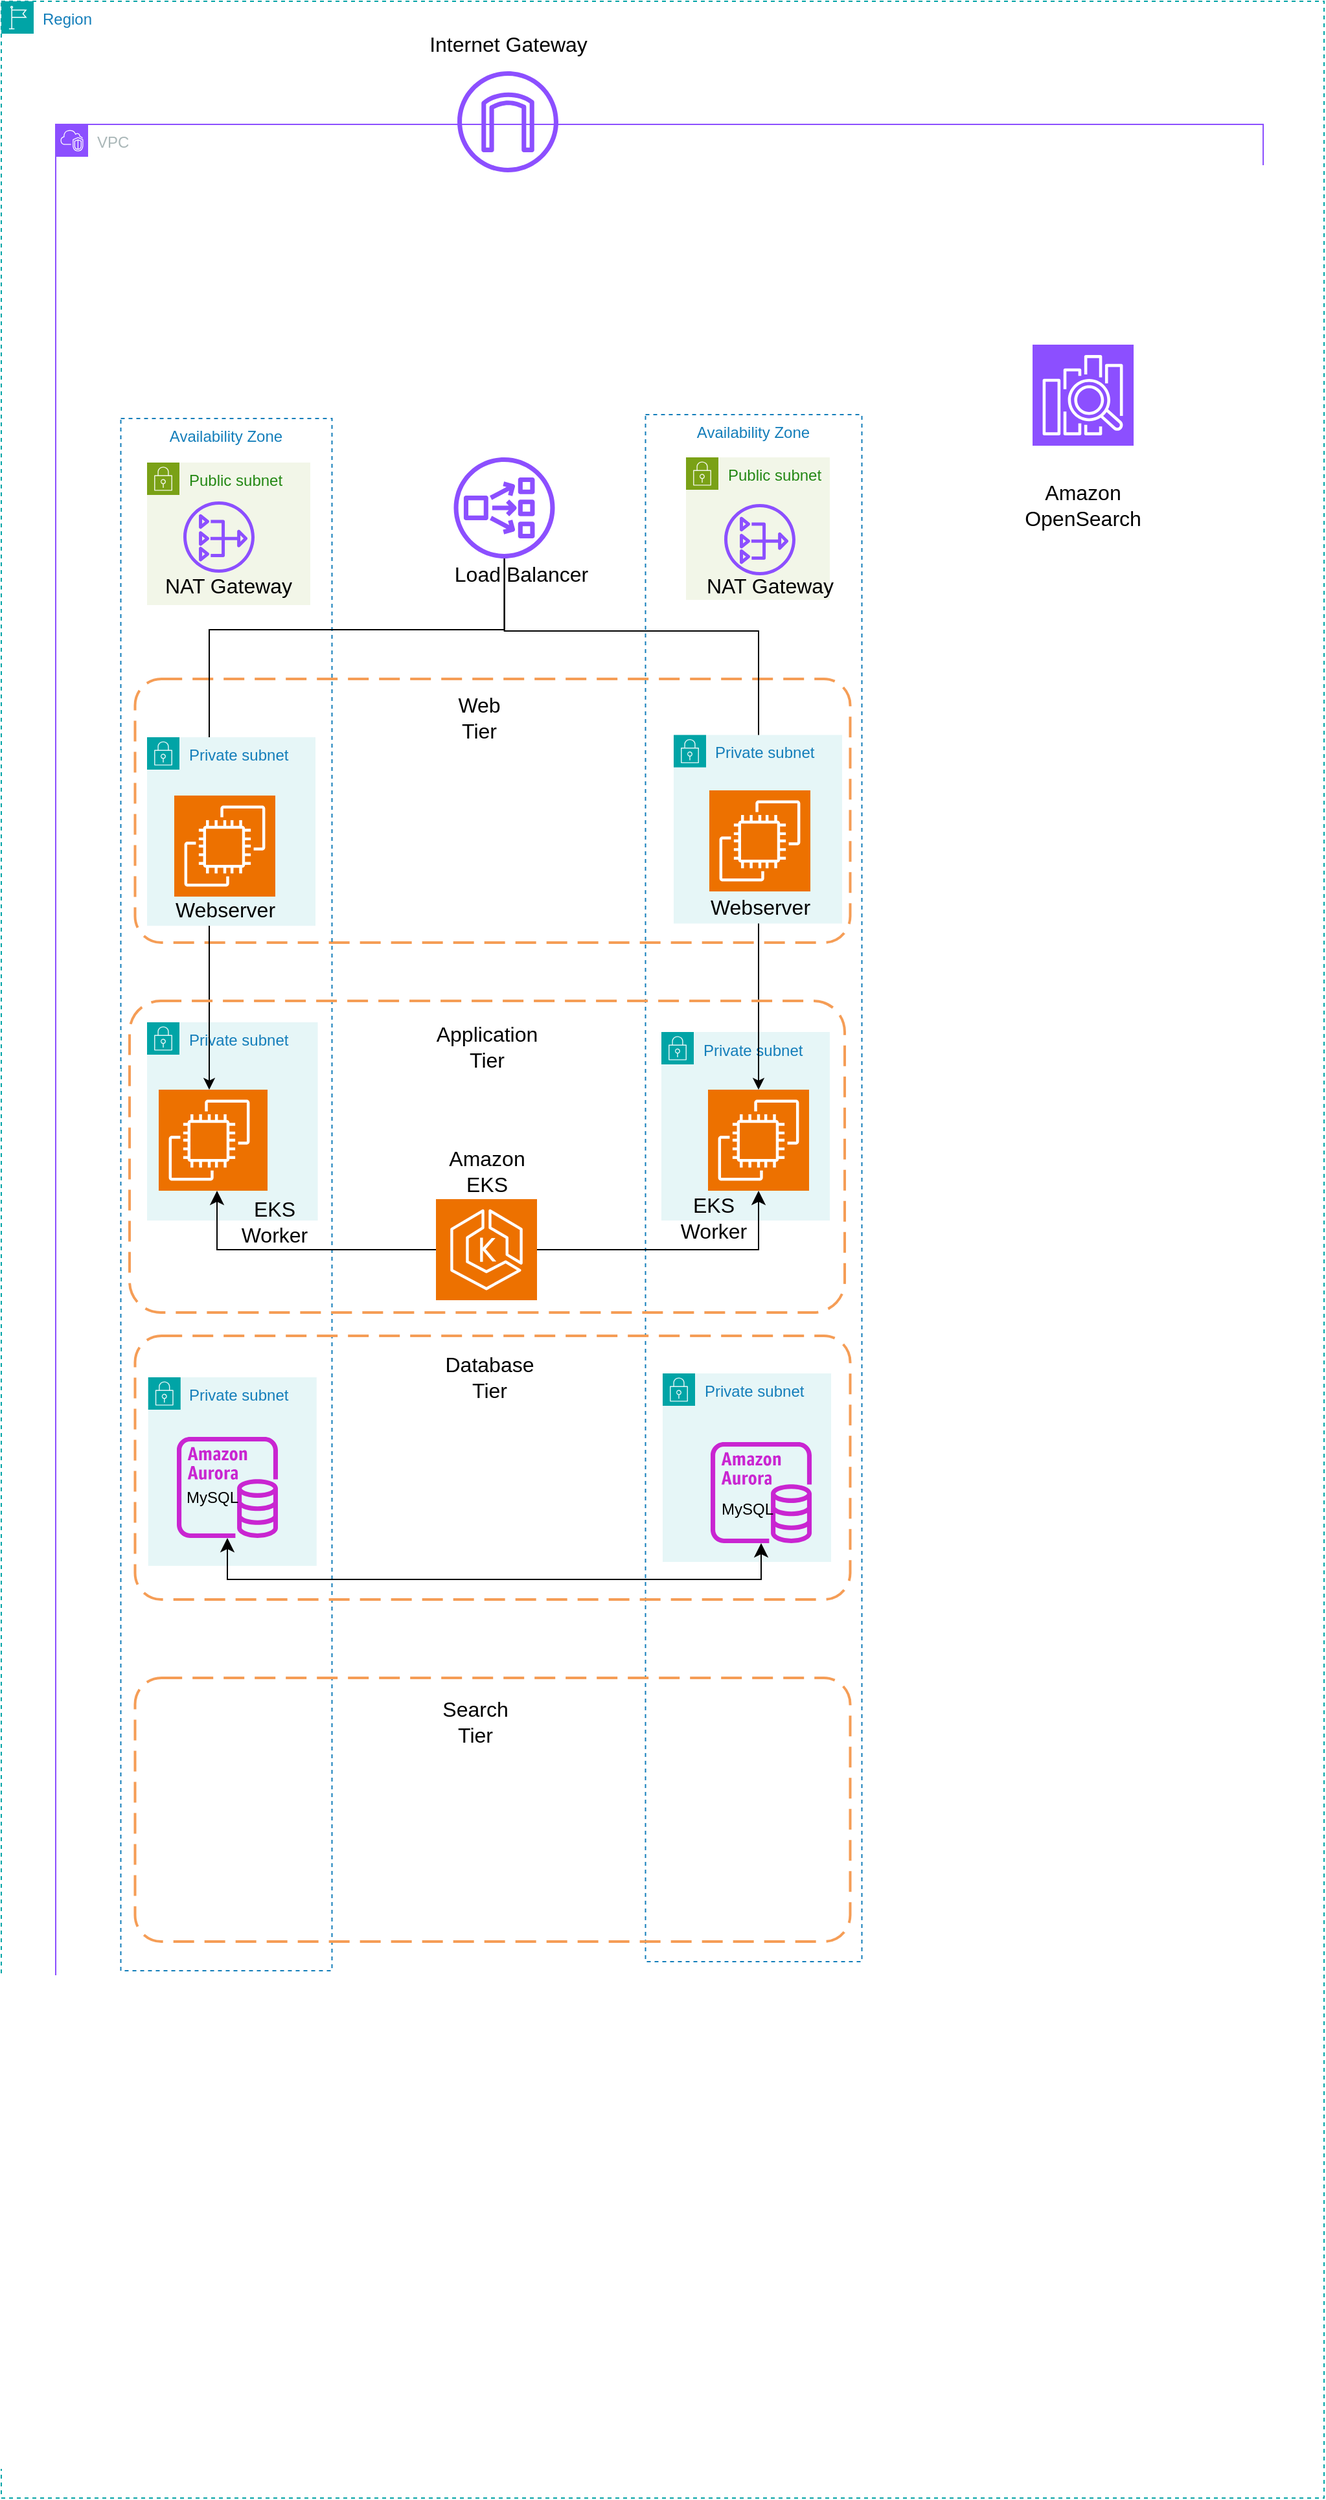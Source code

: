 <mxfile version="24.0.1" type="github">
  <diagram name="Page-1" id="wQiRSYRRvw66UvvO1vQl">
    <mxGraphModel dx="2074" dy="1554" grid="0" gridSize="10" guides="1" tooltips="1" connect="1" arrows="1" fold="1" page="0" pageScale="1" pageWidth="827" pageHeight="1169" math="0" shadow="0">
      <root>
        <mxCell id="0" />
        <mxCell id="1" parent="0" />
        <mxCell id="adOTMJZDt64ZFiTlyUBh-25" value="Private subnet" style="points=[[0,0],[0.25,0],[0.5,0],[0.75,0],[1,0],[1,0.25],[1,0.5],[1,0.75],[1,1],[0.75,1],[0.5,1],[0.25,1],[0,1],[0,0.75],[0,0.5],[0,0.25]];outlineConnect=0;gradientColor=none;html=1;whiteSpace=wrap;fontSize=12;fontStyle=0;container=0;pointerEvents=0;collapsible=0;recursiveResize=0;shape=mxgraph.aws4.group;grIcon=mxgraph.aws4.group_security_group;grStroke=0;strokeColor=#00A4A6;fillColor=#E6F6F7;verticalAlign=top;align=left;spacingLeft=30;fontColor=#147EBA;dashed=0;" vertex="1" parent="1">
          <mxGeometry x="730.5" y="832" width="130" height="145.5" as="geometry" />
        </mxCell>
        <mxCell id="adOTMJZDt64ZFiTlyUBh-24" value="Private subnet" style="points=[[0,0],[0.25,0],[0.5,0],[0.75,0],[1,0],[1,0.25],[1,0.5],[1,0.75],[1,1],[0.75,1],[0.5,1],[0.25,1],[0,1],[0,0.75],[0,0.5],[0,0.25]];outlineConnect=0;gradientColor=none;html=1;whiteSpace=wrap;fontSize=12;fontStyle=0;container=0;pointerEvents=0;collapsible=0;recursiveResize=0;shape=mxgraph.aws4.group;grIcon=mxgraph.aws4.group_security_group;grStroke=0;strokeColor=#00A4A6;fillColor=#E6F6F7;verticalAlign=top;align=left;spacingLeft=30;fontColor=#147EBA;dashed=0;" vertex="1" parent="1">
          <mxGeometry x="333.38" y="835" width="130" height="145.5" as="geometry" />
        </mxCell>
        <mxCell id="adOTMJZDt64ZFiTlyUBh-13" value="" style="rounded=1;arcSize=10;dashed=1;strokeColor=#F59D56;fillColor=none;gradientColor=none;dashPattern=8 4;strokeWidth=2;" vertex="1" parent="1">
          <mxGeometry x="323.25" y="296" width="552" height="203.5" as="geometry" />
        </mxCell>
        <mxCell id="LCZvXdwWNyGgl8HGmZK4-23" value="Availability Zone" style="fillColor=none;strokeColor=#147EBA;dashed=1;verticalAlign=top;fontStyle=0;fontColor=#147EBA;whiteSpace=wrap;html=1;" parent="1" vertex="1">
          <mxGeometry x="717.25" y="92" width="167" height="1194" as="geometry" />
        </mxCell>
        <mxCell id="LCZvXdwWNyGgl8HGmZK4-22" value="Availability Zone" style="fillColor=none;strokeColor=#147EBA;dashed=1;verticalAlign=top;fontStyle=0;fontColor=#147EBA;whiteSpace=wrap;html=1;" parent="1" vertex="1">
          <mxGeometry x="312.25" y="95" width="163" height="1198" as="geometry" />
        </mxCell>
        <mxCell id="LCZvXdwWNyGgl8HGmZK4-93" value="Private subnet" style="points=[[0,0],[0.25,0],[0.5,0],[0.75,0],[1,0],[1,0.25],[1,0.5],[1,0.75],[1,1],[0.75,1],[0.5,1],[0.25,1],[0,1],[0,0.75],[0,0.5],[0,0.25]];outlineConnect=0;gradientColor=none;html=1;whiteSpace=wrap;fontSize=12;fontStyle=0;container=1;pointerEvents=0;collapsible=0;recursiveResize=0;shape=mxgraph.aws4.group;grIcon=mxgraph.aws4.group_security_group;grStroke=0;strokeColor=#00A4A6;fillColor=#E6F6F7;verticalAlign=top;align=left;spacingLeft=30;fontColor=#147EBA;dashed=0;" parent="1" vertex="1">
          <mxGeometry x="332.5" y="561" width="131.75" height="153" as="geometry" />
        </mxCell>
        <mxCell id="LCZvXdwWNyGgl8HGmZK4-37" value="" style="sketch=0;points=[[0,0,0],[0.25,0,0],[0.5,0,0],[0.75,0,0],[1,0,0],[0,1,0],[0.25,1,0],[0.5,1,0],[0.75,1,0],[1,1,0],[0,0.25,0],[0,0.5,0],[0,0.75,0],[1,0.25,0],[1,0.5,0],[1,0.75,0]];outlineConnect=0;fontColor=#232F3E;fillColor=#ED7100;strokeColor=#ffffff;dashed=0;verticalLabelPosition=bottom;verticalAlign=top;align=center;html=1;fontSize=12;fontStyle=0;aspect=fixed;shape=mxgraph.aws4.resourceIcon;resIcon=mxgraph.aws4.ec2;" parent="LCZvXdwWNyGgl8HGmZK4-93" vertex="1">
          <mxGeometry x="15" y="52" width="78" height="78" as="geometry" />
        </mxCell>
        <mxCell id="LCZvXdwWNyGgl8HGmZK4-94" value="Private subnet" style="points=[[0,0],[0.25,0],[0.5,0],[0.75,0],[1,0],[1,0.25],[1,0.5],[1,0.75],[1,1],[0.75,1],[0.5,1],[0.25,1],[0,1],[0,0.75],[0,0.5],[0,0.25]];outlineConnect=0;gradientColor=none;html=1;whiteSpace=wrap;fontSize=12;fontStyle=0;container=0;pointerEvents=0;collapsible=0;recursiveResize=0;shape=mxgraph.aws4.group;grIcon=mxgraph.aws4.group_security_group;grStroke=0;strokeColor=#00A4A6;fillColor=#E6F6F7;verticalAlign=top;align=left;spacingLeft=30;fontColor=#147EBA;dashed=0;" parent="1" vertex="1">
          <mxGeometry x="729.5" y="568.5" width="130" height="145.5" as="geometry" />
        </mxCell>
        <mxCell id="LCZvXdwWNyGgl8HGmZK4-21" value="Region" style="points=[[0,0],[0.25,0],[0.5,0],[0.75,0],[1,0],[1,0.25],[1,0.5],[1,0.75],[1,1],[0.75,1],[0.5,1],[0.25,1],[0,1],[0,0.75],[0,0.5],[0,0.25]];outlineConnect=0;gradientColor=none;html=1;whiteSpace=wrap;fontSize=12;fontStyle=0;container=0;pointerEvents=0;collapsible=0;recursiveResize=0;shape=mxgraph.aws4.group;grIcon=mxgraph.aws4.group_region;strokeColor=#00A4A6;fillColor=none;verticalAlign=top;align=left;spacingLeft=30;fontColor=#147EBA;dashed=1;" parent="1" vertex="1">
          <mxGeometry x="220" y="-227" width="1021" height="1927" as="geometry" />
        </mxCell>
        <mxCell id="LCZvXdwWNyGgl8HGmZK4-55" value="" style="edgeStyle=orthogonalEdgeStyle;rounded=0;orthogonalLoop=1;jettySize=auto;html=1;fontSize=12;startSize=8;endSize=8;entryX=0.5;entryY=1;entryDx=0;entryDy=0;entryPerimeter=0;" parent="1" source="LCZvXdwWNyGgl8HGmZK4-36" target="LCZvXdwWNyGgl8HGmZK4-37" edge="1">
          <mxGeometry relative="1" as="geometry">
            <mxPoint x="495.5" y="684" as="targetPoint" />
          </mxGeometry>
        </mxCell>
        <mxCell id="LCZvXdwWNyGgl8HGmZK4-36" value="" style="sketch=0;points=[[0,0,0],[0.25,0,0],[0.5,0,0],[0.75,0,0],[1,0,0],[0,1,0],[0.25,1,0],[0.5,1,0],[0.75,1,0],[1,1,0],[0,0.25,0],[0,0.5,0],[0,0.75,0],[1,0.25,0],[1,0.5,0],[1,0.75,0]];outlineConnect=0;fontColor=#232F3E;fillColor=#ED7100;strokeColor=#ffffff;dashed=0;verticalLabelPosition=bottom;verticalAlign=top;align=center;html=1;fontSize=12;fontStyle=0;aspect=fixed;shape=mxgraph.aws4.resourceIcon;resIcon=mxgraph.aws4.eks;" parent="1" vertex="1">
          <mxGeometry x="555.5" y="697.5" width="78" height="78" as="geometry" />
        </mxCell>
        <mxCell id="LCZvXdwWNyGgl8HGmZK4-38" value="" style="sketch=0;points=[[0,0,0],[0.25,0,0],[0.5,0,0],[0.75,0,0],[1,0,0],[0,1,0],[0.25,1,0],[0.5,1,0],[0.75,1,0],[1,1,0],[0,0.25,0],[0,0.5,0],[0,0.75,0],[1,0.25,0],[1,0.5,0],[1,0.75,0]];outlineConnect=0;fontColor=#232F3E;fillColor=#ED7100;strokeColor=#ffffff;dashed=0;verticalLabelPosition=bottom;verticalAlign=top;align=center;html=1;fontSize=12;fontStyle=0;aspect=fixed;shape=mxgraph.aws4.resourceIcon;resIcon=mxgraph.aws4.ec2;" parent="1" vertex="1">
          <mxGeometry x="765.5" y="613" width="78" height="78" as="geometry" />
        </mxCell>
        <mxCell id="LCZvXdwWNyGgl8HGmZK4-43" value="" style="sketch=0;outlineConnect=0;fontColor=#232F3E;gradientColor=none;fillColor=#C925D1;strokeColor=none;dashed=0;verticalLabelPosition=bottom;verticalAlign=top;align=center;html=1;fontSize=12;fontStyle=0;aspect=fixed;pointerEvents=1;shape=mxgraph.aws4.aurora_instance;" parent="1" vertex="1">
          <mxGeometry x="355.5" y="881" width="78" height="78" as="geometry" />
        </mxCell>
        <mxCell id="LCZvXdwWNyGgl8HGmZK4-46" value="" style="sketch=0;outlineConnect=0;fontColor=#232F3E;gradientColor=none;fillColor=#C925D1;strokeColor=none;dashed=0;verticalLabelPosition=bottom;verticalAlign=top;align=center;html=1;fontSize=12;fontStyle=0;aspect=fixed;pointerEvents=1;shape=mxgraph.aws4.aurora_instance;" parent="1" vertex="1">
          <mxGeometry x="767.5" y="885" width="78" height="78" as="geometry" />
        </mxCell>
        <mxCell id="LCZvXdwWNyGgl8HGmZK4-47" value="" style="sketch=0;points=[[0,0,0],[0.25,0,0],[0.5,0,0],[0.75,0,0],[1,0,0],[0,1,0],[0.25,1,0],[0.5,1,0],[0.75,1,0],[1,1,0],[0,0.25,0],[0,0.5,0],[0,0.75,0],[1,0.25,0],[1,0.5,0],[1,0.75,0]];outlineConnect=0;fontColor=#232F3E;fillColor=#8C4FFF;strokeColor=#ffffff;dashed=0;verticalLabelPosition=bottom;verticalAlign=top;align=center;html=1;fontSize=12;fontStyle=0;aspect=fixed;shape=mxgraph.aws4.resourceIcon;resIcon=mxgraph.aws4.elasticsearch_service;" parent="1" vertex="1">
          <mxGeometry x="1016" y="38" width="78" height="78" as="geometry" />
        </mxCell>
        <mxCell id="LCZvXdwWNyGgl8HGmZK4-48" value="" style="sketch=0;outlineConnect=0;fontColor=#232F3E;gradientColor=none;fillColor=#8C4FFF;strokeColor=none;dashed=0;verticalLabelPosition=bottom;verticalAlign=top;align=center;html=1;fontSize=12;fontStyle=0;aspect=fixed;pointerEvents=1;shape=mxgraph.aws4.network_load_balancer;" parent="1" vertex="1">
          <mxGeometry x="569.25" y="125" width="78" height="78" as="geometry" />
        </mxCell>
        <mxCell id="LCZvXdwWNyGgl8HGmZK4-56" value="" style="edgeStyle=orthogonalEdgeStyle;orthogonalLoop=1;jettySize=auto;html=1;rounded=0;fontSize=12;startSize=8;endSize=8;entryX=0.5;entryY=1;entryDx=0;entryDy=0;entryPerimeter=0;exitX=1;exitY=0.5;exitDx=0;exitDy=0;exitPerimeter=0;" parent="1" source="LCZvXdwWNyGgl8HGmZK4-36" target="LCZvXdwWNyGgl8HGmZK4-38" edge="1">
          <mxGeometry width="120" relative="1" as="geometry">
            <mxPoint x="586.5" y="660" as="sourcePoint" />
            <mxPoint x="706.5" y="660" as="targetPoint" />
          </mxGeometry>
        </mxCell>
        <mxCell id="LCZvXdwWNyGgl8HGmZK4-63" value="Amazon EKS" style="text;strokeColor=none;fillColor=none;html=1;align=center;verticalAlign=middle;whiteSpace=wrap;rounded=0;fontSize=16;" parent="1" vertex="1">
          <mxGeometry x="564.5" y="627" width="60" height="98" as="geometry" />
        </mxCell>
        <mxCell id="LCZvXdwWNyGgl8HGmZK4-65" value="EKS Worker" style="text;strokeColor=none;fillColor=none;html=1;align=center;verticalAlign=middle;whiteSpace=wrap;rounded=0;fontSize=16;" parent="1" vertex="1">
          <mxGeometry x="739.5" y="693" width="60" height="38" as="geometry" />
        </mxCell>
        <mxCell id="LCZvXdwWNyGgl8HGmZK4-69" value="" style="orthogonalLoop=1;jettySize=auto;html=1;rounded=0;fontSize=12;startSize=8;endSize=8;edgeStyle=orthogonalEdgeStyle;startArrow=classic;startFill=1;" parent="1" source="LCZvXdwWNyGgl8HGmZK4-43" target="LCZvXdwWNyGgl8HGmZK4-46" edge="1">
          <mxGeometry width="120" relative="1" as="geometry">
            <mxPoint x="384.5" y="893" as="sourcePoint" />
            <mxPoint x="697.501" y="1136.193" as="targetPoint" />
            <Array as="points">
              <mxPoint x="394.5" y="991" />
              <mxPoint x="806.5" y="991" />
            </Array>
          </mxGeometry>
        </mxCell>
        <mxCell id="LCZvXdwWNyGgl8HGmZK4-71" value="Amazon OpenSearch" style="text;strokeColor=none;fillColor=none;html=1;align=center;verticalAlign=middle;whiteSpace=wrap;rounded=0;fontSize=16;" parent="1" vertex="1">
          <mxGeometry x="1031" y="133.25" width="48" height="58" as="geometry" />
        </mxCell>
        <mxCell id="LCZvXdwWNyGgl8HGmZK4-72" value="&lt;font style=&quot;font-size: 12px;&quot;&gt;MySQL&lt;/font&gt;" style="text;strokeColor=none;fillColor=none;html=1;align=center;verticalAlign=middle;whiteSpace=wrap;rounded=0;fontSize=16;" parent="1" vertex="1">
          <mxGeometry x="352.5" y="911" width="60" height="30" as="geometry" />
        </mxCell>
        <mxCell id="LCZvXdwWNyGgl8HGmZK4-73" value="&lt;font style=&quot;font-size: 12px;&quot;&gt;MySQL&lt;/font&gt;" style="text;strokeColor=none;fillColor=none;html=1;align=center;verticalAlign=middle;whiteSpace=wrap;rounded=0;fontSize=16;" parent="1" vertex="1">
          <mxGeometry x="765.5" y="920" width="60" height="30" as="geometry" />
        </mxCell>
        <mxCell id="LCZvXdwWNyGgl8HGmZK4-74" value="Load Balancer" style="text;strokeColor=none;fillColor=none;html=1;align=center;verticalAlign=middle;whiteSpace=wrap;rounded=0;fontSize=16;" parent="1" vertex="1">
          <mxGeometry x="513.25" y="200" width="217" height="30" as="geometry" />
        </mxCell>
        <mxCell id="LCZvXdwWNyGgl8HGmZK4-90" value="Public subnet" style="points=[[0,0],[0.25,0],[0.5,0],[0.75,0],[1,0],[1,0.25],[1,0.5],[1,0.75],[1,1],[0.75,1],[0.5,1],[0.25,1],[0,1],[0,0.75],[0,0.5],[0,0.25]];outlineConnect=0;gradientColor=none;html=1;whiteSpace=wrap;fontSize=12;fontStyle=0;container=1;pointerEvents=0;collapsible=0;recursiveResize=0;shape=mxgraph.aws4.group;grIcon=mxgraph.aws4.group_security_group;grStroke=0;strokeColor=#7AA116;fillColor=#F2F6E8;verticalAlign=top;align=left;spacingLeft=30;fontColor=#248814;dashed=0;" parent="1" vertex="1">
          <mxGeometry x="332.5" y="129" width="126" height="110" as="geometry" />
        </mxCell>
        <mxCell id="LCZvXdwWNyGgl8HGmZK4-92" value="Public subnet" style="points=[[0,0],[0.25,0],[0.5,0],[0.75,0],[1,0],[1,0.25],[1,0.5],[1,0.75],[1,1],[0.75,1],[0.5,1],[0.25,1],[0,1],[0,0.75],[0,0.5],[0,0.25]];outlineConnect=0;gradientColor=none;html=1;whiteSpace=wrap;fontSize=12;fontStyle=0;container=1;pointerEvents=0;collapsible=0;recursiveResize=0;shape=mxgraph.aws4.group;grIcon=mxgraph.aws4.group_security_group;grStroke=0;strokeColor=#7AA116;fillColor=#F2F6E8;verticalAlign=top;align=left;spacingLeft=30;fontColor=#248814;dashed=0;" parent="1" vertex="1">
          <mxGeometry x="748.5" y="125" width="111" height="110" as="geometry" />
        </mxCell>
        <mxCell id="LCZvXdwWNyGgl8HGmZK4-64" value="EKS Worker" style="text;strokeColor=none;fillColor=none;html=1;align=center;verticalAlign=middle;whiteSpace=wrap;rounded=0;fontSize=16;" parent="1" vertex="1">
          <mxGeometry x="400.5" y="682" width="60" height="66" as="geometry" />
        </mxCell>
        <mxCell id="LCZvXdwWNyGgl8HGmZK4-103" value="" style="sketch=0;outlineConnect=0;fontColor=#232F3E;gradientColor=none;fillColor=#8C4FFF;strokeColor=none;dashed=0;verticalLabelPosition=bottom;verticalAlign=top;align=center;html=1;fontSize=12;fontStyle=0;aspect=fixed;pointerEvents=1;shape=mxgraph.aws4.internet_gateway;" parent="1" vertex="1">
          <mxGeometry x="572" y="-173" width="78" height="78" as="geometry" />
        </mxCell>
        <mxCell id="LCZvXdwWNyGgl8HGmZK4-104" value="Internet Gateway" style="text;strokeColor=none;fillColor=none;html=1;align=center;verticalAlign=middle;whiteSpace=wrap;rounded=0;fontSize=16;" parent="1" vertex="1">
          <mxGeometry x="502.5" y="-209" width="217" height="30" as="geometry" />
        </mxCell>
        <mxCell id="LCZvXdwWNyGgl8HGmZK4-89" value="VPC" style="points=[[0,0],[0.25,0],[0.5,0],[0.75,0],[1,0],[1,0.25],[1,0.5],[1,0.75],[1,1],[0.75,1],[0.5,1],[0.25,1],[0,1],[0,0.75],[0,0.5],[0,0.25]];outlineConnect=0;gradientColor=none;html=1;whiteSpace=wrap;fontSize=12;fontStyle=0;container=0;pointerEvents=0;collapsible=0;recursiveResize=0;shape=mxgraph.aws4.group;grIcon=mxgraph.aws4.group_vpc2;strokeColor=#8C4FFF;fillColor=none;verticalAlign=top;align=left;spacingLeft=30;fontColor=#AAB7B8;dashed=0;" parent="1" vertex="1">
          <mxGeometry x="262" y="-132" width="932" height="1789" as="geometry" />
        </mxCell>
        <mxCell id="LCZvXdwWNyGgl8HGmZK4-105" value="" style="sketch=0;outlineConnect=0;fontColor=#232F3E;gradientColor=none;fillColor=#8C4FFF;strokeColor=none;dashed=0;verticalLabelPosition=bottom;verticalAlign=top;align=center;html=1;fontSize=12;fontStyle=0;aspect=fixed;pointerEvents=1;shape=mxgraph.aws4.nat_gateway;" parent="1" vertex="1">
          <mxGeometry x="360.5" y="159" width="55" height="55" as="geometry" />
        </mxCell>
        <mxCell id="LCZvXdwWNyGgl8HGmZK4-106" value="" style="sketch=0;outlineConnect=0;fontColor=#232F3E;gradientColor=none;fillColor=#8C4FFF;strokeColor=none;dashed=0;verticalLabelPosition=bottom;verticalAlign=top;align=center;html=1;fontSize=12;fontStyle=0;aspect=fixed;pointerEvents=1;shape=mxgraph.aws4.nat_gateway;" parent="1" vertex="1">
          <mxGeometry x="778" y="161" width="55" height="55" as="geometry" />
        </mxCell>
        <mxCell id="LCZvXdwWNyGgl8HGmZK4-107" value="NAT Gateway" style="text;strokeColor=none;fillColor=none;html=1;align=center;verticalAlign=middle;whiteSpace=wrap;rounded=0;fontSize=16;" parent="1" vertex="1">
          <mxGeometry x="287" y="219" width="217" height="9" as="geometry" />
        </mxCell>
        <mxCell id="LCZvXdwWNyGgl8HGmZK4-108" value="NAT Gateway" style="text;strokeColor=none;fillColor=none;html=1;align=center;verticalAlign=middle;whiteSpace=wrap;rounded=0;fontSize=16;" parent="1" vertex="1">
          <mxGeometry x="704.5" y="219" width="217" height="9" as="geometry" />
        </mxCell>
        <mxCell id="8f--o2MPmmmghk2TIoo0-1" value="" style="endArrow=classic;html=1;rounded=0;edgeStyle=orthogonalEdgeStyle;entryX=0.5;entryY=0;entryDx=0;entryDy=0;entryPerimeter=0;" parent="1" source="LCZvXdwWNyGgl8HGmZK4-48" target="LCZvXdwWNyGgl8HGmZK4-38" edge="1">
          <mxGeometry width="50" height="50" relative="1" as="geometry">
            <mxPoint x="543.25" y="318" as="sourcePoint" />
            <mxPoint x="593.25" y="268" as="targetPoint" />
            <Array as="points">
              <mxPoint x="608.25" y="259" />
              <mxPoint x="804.25" y="259" />
            </Array>
          </mxGeometry>
        </mxCell>
        <mxCell id="8f--o2MPmmmghk2TIoo0-2" value="" style="sketch=0;points=[[0,0,0],[0.25,0,0],[0.5,0,0],[0.75,0,0],[1,0,0],[0,1,0],[0.25,1,0],[0.5,1,0],[0.75,1,0],[1,1,0],[0,0.25,0],[0,0.5,0],[0,0.75,0],[1,0.25,0],[1,0.5,0],[1,0.75,0]];outlineConnect=0;fontColor=#232F3E;fillColor=#ED7100;strokeColor=#ffffff;dashed=0;verticalLabelPosition=bottom;verticalAlign=top;align=center;html=1;fontSize=12;fontStyle=0;aspect=fixed;shape=mxgraph.aws4.resourceIcon;resIcon=mxgraph.aws4.ec2;" parent="1" vertex="1">
          <mxGeometry x="341.5" y="613" width="78" height="78" as="geometry" />
        </mxCell>
        <mxCell id="8f--o2MPmmmghk2TIoo0-4" value="" style="endArrow=classic;html=1;rounded=0;entryX=0.5;entryY=0;entryDx=0;entryDy=0;entryPerimeter=0;edgeStyle=orthogonalEdgeStyle;" parent="1" source="LCZvXdwWNyGgl8HGmZK4-48" target="8f--o2MPmmmghk2TIoo0-2" edge="1">
          <mxGeometry width="50" height="50" relative="1" as="geometry">
            <mxPoint x="543.25" y="295" as="sourcePoint" />
            <mxPoint x="593.25" y="245" as="targetPoint" />
            <Array as="points">
              <mxPoint x="608.25" y="258" />
              <mxPoint x="381.25" y="258" />
            </Array>
          </mxGeometry>
        </mxCell>
        <mxCell id="adOTMJZDt64ZFiTlyUBh-6" value="Private subnet" style="points=[[0,0],[0.25,0],[0.5,0],[0.75,0],[1,0],[1,0.25],[1,0.5],[1,0.75],[1,1],[0.75,1],[0.5,1],[0.25,1],[0,1],[0,0.75],[0,0.5],[0,0.25]];outlineConnect=0;gradientColor=none;html=1;whiteSpace=wrap;fontSize=12;fontStyle=0;container=0;pointerEvents=0;collapsible=0;recursiveResize=0;shape=mxgraph.aws4.group;grIcon=mxgraph.aws4.group_security_group;grStroke=0;strokeColor=#00A4A6;fillColor=#E6F6F7;verticalAlign=top;align=left;spacingLeft=30;fontColor=#147EBA;dashed=0;" vertex="1" parent="1">
          <mxGeometry x="739" y="339.25" width="130" height="145.5" as="geometry" />
        </mxCell>
        <mxCell id="adOTMJZDt64ZFiTlyUBh-2" value="" style="sketch=0;points=[[0,0,0],[0.25,0,0],[0.5,0,0],[0.75,0,0],[1,0,0],[0,1,0],[0.25,1,0],[0.5,1,0],[0.75,1,0],[1,1,0],[0,0.25,0],[0,0.5,0],[0,0.75,0],[1,0.25,0],[1,0.5,0],[1,0.75,0]];outlineConnect=0;fontColor=#232F3E;fillColor=#ED7100;strokeColor=#ffffff;dashed=0;verticalLabelPosition=bottom;verticalAlign=top;align=center;html=1;fontSize=12;fontStyle=0;aspect=fixed;shape=mxgraph.aws4.resourceIcon;resIcon=mxgraph.aws4.ec2;" vertex="1" parent="1">
          <mxGeometry x="766.5" y="382" width="78" height="78" as="geometry" />
        </mxCell>
        <mxCell id="adOTMJZDt64ZFiTlyUBh-8" value="Private subnet" style="points=[[0,0],[0.25,0],[0.5,0],[0.75,0],[1,0],[1,0.25],[1,0.5],[1,0.75],[1,1],[0.75,1],[0.5,1],[0.25,1],[0,1],[0,0.75],[0,0.5],[0,0.25]];outlineConnect=0;gradientColor=none;html=1;whiteSpace=wrap;fontSize=12;fontStyle=0;container=0;pointerEvents=0;collapsible=0;recursiveResize=0;shape=mxgraph.aws4.group;grIcon=mxgraph.aws4.group_security_group;grStroke=0;strokeColor=#00A4A6;fillColor=#E6F6F7;verticalAlign=top;align=left;spacingLeft=30;fontColor=#147EBA;dashed=0;" vertex="1" parent="1">
          <mxGeometry x="332.5" y="341" width="130" height="145.5" as="geometry" />
        </mxCell>
        <mxCell id="adOTMJZDt64ZFiTlyUBh-7" value="" style="sketch=0;points=[[0,0,0],[0.25,0,0],[0.5,0,0],[0.75,0,0],[1,0,0],[0,1,0],[0.25,1,0],[0.5,1,0],[0.75,1,0],[1,1,0],[0,0.25,0],[0,0.5,0],[0,0.75,0],[1,0.25,0],[1,0.5,0],[1,0.75,0]];outlineConnect=0;fontColor=#232F3E;fillColor=#ED7100;strokeColor=#ffffff;dashed=0;verticalLabelPosition=bottom;verticalAlign=top;align=center;html=1;fontSize=12;fontStyle=0;aspect=fixed;shape=mxgraph.aws4.resourceIcon;resIcon=mxgraph.aws4.ec2;" vertex="1" parent="1">
          <mxGeometry x="353.5" y="386" width="78" height="78" as="geometry" />
        </mxCell>
        <mxCell id="adOTMJZDt64ZFiTlyUBh-10" value="Web Tier" style="text;strokeColor=none;fillColor=none;html=1;align=center;verticalAlign=middle;whiteSpace=wrap;rounded=0;fontSize=16;" vertex="1" parent="1">
          <mxGeometry x="559" y="307" width="60" height="38" as="geometry" />
        </mxCell>
        <mxCell id="adOTMJZDt64ZFiTlyUBh-14" value="" style="rounded=1;arcSize=10;dashed=1;strokeColor=#F59D56;fillColor=none;gradientColor=none;dashPattern=8 4;strokeWidth=2;" vertex="1" parent="1">
          <mxGeometry x="319" y="544.5" width="552" height="240.5" as="geometry" />
        </mxCell>
        <mxCell id="adOTMJZDt64ZFiTlyUBh-15" value="Application Tier" style="text;strokeColor=none;fillColor=none;html=1;align=center;verticalAlign=middle;whiteSpace=wrap;rounded=0;fontSize=16;" vertex="1" parent="1">
          <mxGeometry x="565" y="561" width="60" height="38" as="geometry" />
        </mxCell>
        <mxCell id="adOTMJZDt64ZFiTlyUBh-17" value="" style="rounded=1;arcSize=10;dashed=1;strokeColor=#F59D56;fillColor=none;gradientColor=none;dashPattern=8 4;strokeWidth=2;" vertex="1" parent="1">
          <mxGeometry x="323.25" y="803" width="552" height="203.5" as="geometry" />
        </mxCell>
        <mxCell id="adOTMJZDt64ZFiTlyUBh-18" value="Database Tier" style="text;strokeColor=none;fillColor=none;html=1;align=center;verticalAlign=middle;whiteSpace=wrap;rounded=0;fontSize=16;" vertex="1" parent="1">
          <mxGeometry x="567.25" y="816" width="60" height="38" as="geometry" />
        </mxCell>
        <mxCell id="adOTMJZDt64ZFiTlyUBh-20" value="" style="rounded=1;arcSize=10;dashed=1;strokeColor=#F59D56;fillColor=none;gradientColor=none;dashPattern=8 4;strokeWidth=2;" vertex="1" parent="1">
          <mxGeometry x="323.25" y="1067" width="552" height="203.5" as="geometry" />
        </mxCell>
        <mxCell id="adOTMJZDt64ZFiTlyUBh-21" value="Search Tier" style="text;strokeColor=none;fillColor=none;html=1;align=center;verticalAlign=middle;whiteSpace=wrap;rounded=0;fontSize=16;" vertex="1" parent="1">
          <mxGeometry x="555.5" y="1082" width="60" height="38" as="geometry" />
        </mxCell>
        <mxCell id="adOTMJZDt64ZFiTlyUBh-22" value="Webserver" style="text;strokeColor=none;fillColor=none;html=1;align=center;verticalAlign=middle;whiteSpace=wrap;rounded=0;fontSize=16;" vertex="1" parent="1">
          <mxGeometry x="362.5" y="455" width="60" height="38" as="geometry" />
        </mxCell>
        <mxCell id="adOTMJZDt64ZFiTlyUBh-23" value="Webserver" style="text;strokeColor=none;fillColor=none;html=1;align=center;verticalAlign=middle;whiteSpace=wrap;rounded=0;fontSize=16;" vertex="1" parent="1">
          <mxGeometry x="775.5" y="453" width="60" height="38" as="geometry" />
        </mxCell>
      </root>
    </mxGraphModel>
  </diagram>
</mxfile>
